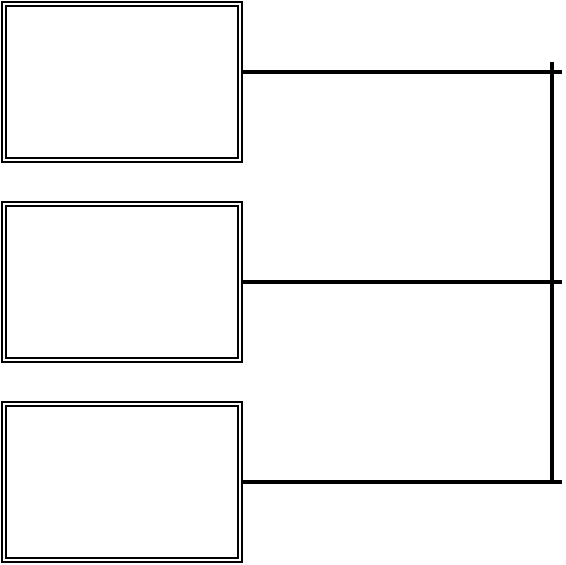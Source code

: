 <mxfile>
    <diagram id="0EzUVqLyBobekgtz9yVl" name="Page-1">
        <mxGraphModel dx="621" dy="336" grid="1" gridSize="10" guides="1" tooltips="1" connect="1" arrows="1" fold="1" page="1" pageScale="1" pageWidth="827" pageHeight="1169" math="0" shadow="0">
            <root>
                <mxCell id="0"/>
                <mxCell id="1" parent="0"/>
                <mxCell id="2" value="" style="shape=ext;double=1;rounded=0;whiteSpace=wrap;html=1;" vertex="1" parent="1">
                    <mxGeometry x="40" y="90" width="120" height="80" as="geometry"/>
                </mxCell>
                <mxCell id="3" value="" style="shape=ext;double=1;rounded=0;whiteSpace=wrap;html=1;" vertex="1" parent="1">
                    <mxGeometry x="40" y="190" width="120" height="80" as="geometry"/>
                </mxCell>
                <mxCell id="4" value="" style="shape=ext;double=1;rounded=0;whiteSpace=wrap;html=1;" vertex="1" parent="1">
                    <mxGeometry x="40" y="290" width="120" height="80" as="geometry"/>
                </mxCell>
                <mxCell id="5" value="" style="line;strokeWidth=2;html=1;" vertex="1" parent="1">
                    <mxGeometry x="160" y="225" width="160" height="10" as="geometry"/>
                </mxCell>
                <mxCell id="6" value="" style="line;strokeWidth=2;html=1;" vertex="1" parent="1">
                    <mxGeometry x="160" y="325" width="160" height="10" as="geometry"/>
                </mxCell>
                <mxCell id="7" value="" style="line;strokeWidth=2;html=1;" vertex="1" parent="1">
                    <mxGeometry x="160" y="120" width="160" height="10" as="geometry"/>
                </mxCell>
                <mxCell id="8" value="" style="line;strokeWidth=2;html=1;rotation=-90;" vertex="1" parent="1">
                    <mxGeometry x="210" y="220" width="210" height="10" as="geometry"/>
                </mxCell>
            </root>
        </mxGraphModel>
    </diagram>
</mxfile>